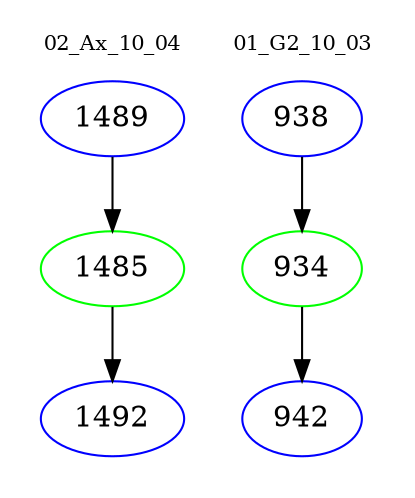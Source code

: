 digraph{
subgraph cluster_0 {
color = white
label = "02_Ax_10_04";
fontsize=10;
T0_1489 [label="1489", color="blue"]
T0_1489 -> T0_1485 [color="black"]
T0_1485 [label="1485", color="green"]
T0_1485 -> T0_1492 [color="black"]
T0_1492 [label="1492", color="blue"]
}
subgraph cluster_1 {
color = white
label = "01_G2_10_03";
fontsize=10;
T1_938 [label="938", color="blue"]
T1_938 -> T1_934 [color="black"]
T1_934 [label="934", color="green"]
T1_934 -> T1_942 [color="black"]
T1_942 [label="942", color="blue"]
}
}
